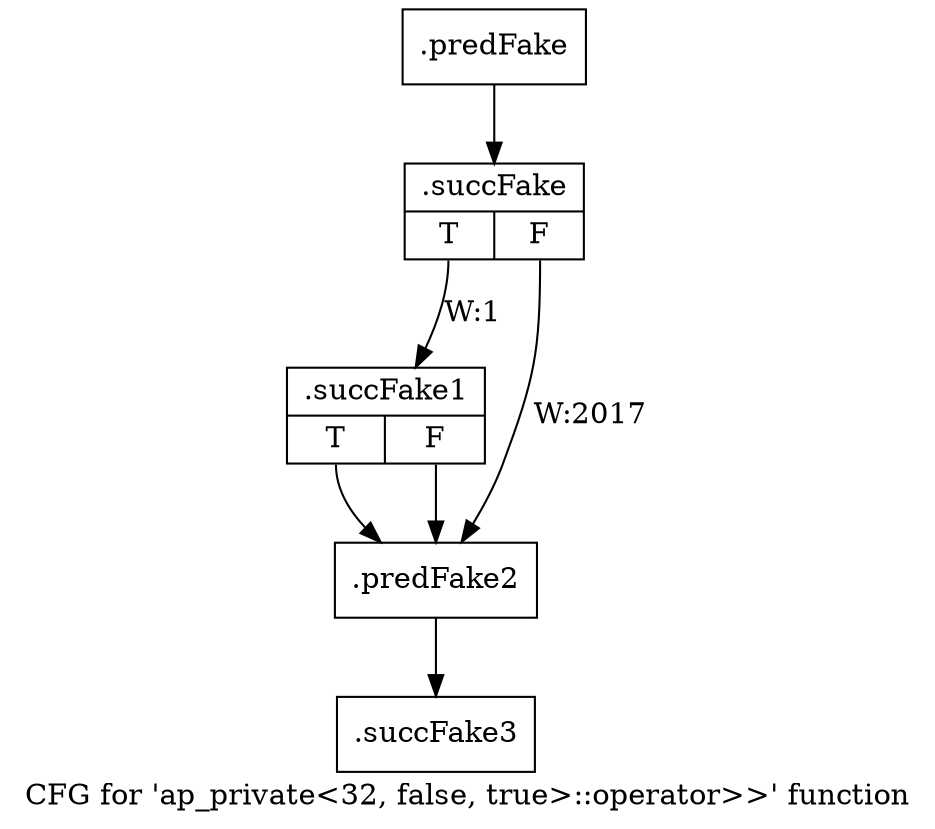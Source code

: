 digraph "CFG for 'ap_private\<32, false, true\>::operator\>\>' function" {
	label="CFG for 'ap_private\<32, false, true\>::operator\>\>' function";

	Node0x5b10e40 [shape=record,filename="",linenumber="",label="{.predFake}"];
	Node0x5b10e40 -> Node0x60e9d20[ callList="" memoryops="" filename="/mnt/xilinx/Vitis_HLS/2021.2/include/etc/ap_private.h" execusionnum="2016"];
	Node0x60e9d20 [shape=record,filename="/mnt/xilinx/Vitis_HLS/2021.2/include/etc/ap_private.h",linenumber="2633",label="{.succFake|{<s0>T|<s1>F}}"];
	Node0x60e9d20:s0 -> Node0x60e9dd0[label="W:1" callList="" memoryops="" filename="/mnt/xilinx/Vitis_HLS/2021.2/include/etc/ap_private.h" execusionnum="0"];
	Node0x60e9d20:s1 -> Node0x5b12060[label="W:2017" callList="" memoryops="" filename="/mnt/xilinx/Vitis_HLS/2021.2/include/etc/ap_private.h" execusionnum="2016"];
	Node0x60e9dd0 [shape=record,filename="/mnt/xilinx/Vitis_HLS/2021.2/include/etc/ap_private.h",linenumber="2633",label="{.succFake1|{<s0>T|<s1>F}}"];
	Node0x60e9dd0:s0 -> Node0x5b12060[ callList="" memoryops="" filename="/mnt/xilinx/Vitis_HLS/2021.2/include/etc/ap_private.h" execusionnum="0"];
	Node0x60e9dd0:s1 -> Node0x5b12060[ callList="" memoryops="" filename="/mnt/xilinx/Vitis_HLS/2021.2/include/etc/ap_private.h" execusionnum="0"];
	Node0x5b12060 [shape=record,filename="/mnt/xilinx/Vitis_HLS/2021.2/include/etc/ap_private.h",linenumber="2633",label="{.predFake2}"];
	Node0x5b12060 -> Node0x60e9f30[ callList="" memoryops="" filename="/mnt/xilinx/Vitis_HLS/2021.2/include/etc/ap_private.h" execusionnum="2016"];
	Node0x60e9f30 [shape=record,filename="/mnt/xilinx/Vitis_HLS/2021.2/include/etc/ap_private.h",linenumber="2633",label="{.succFake3}"];
}
